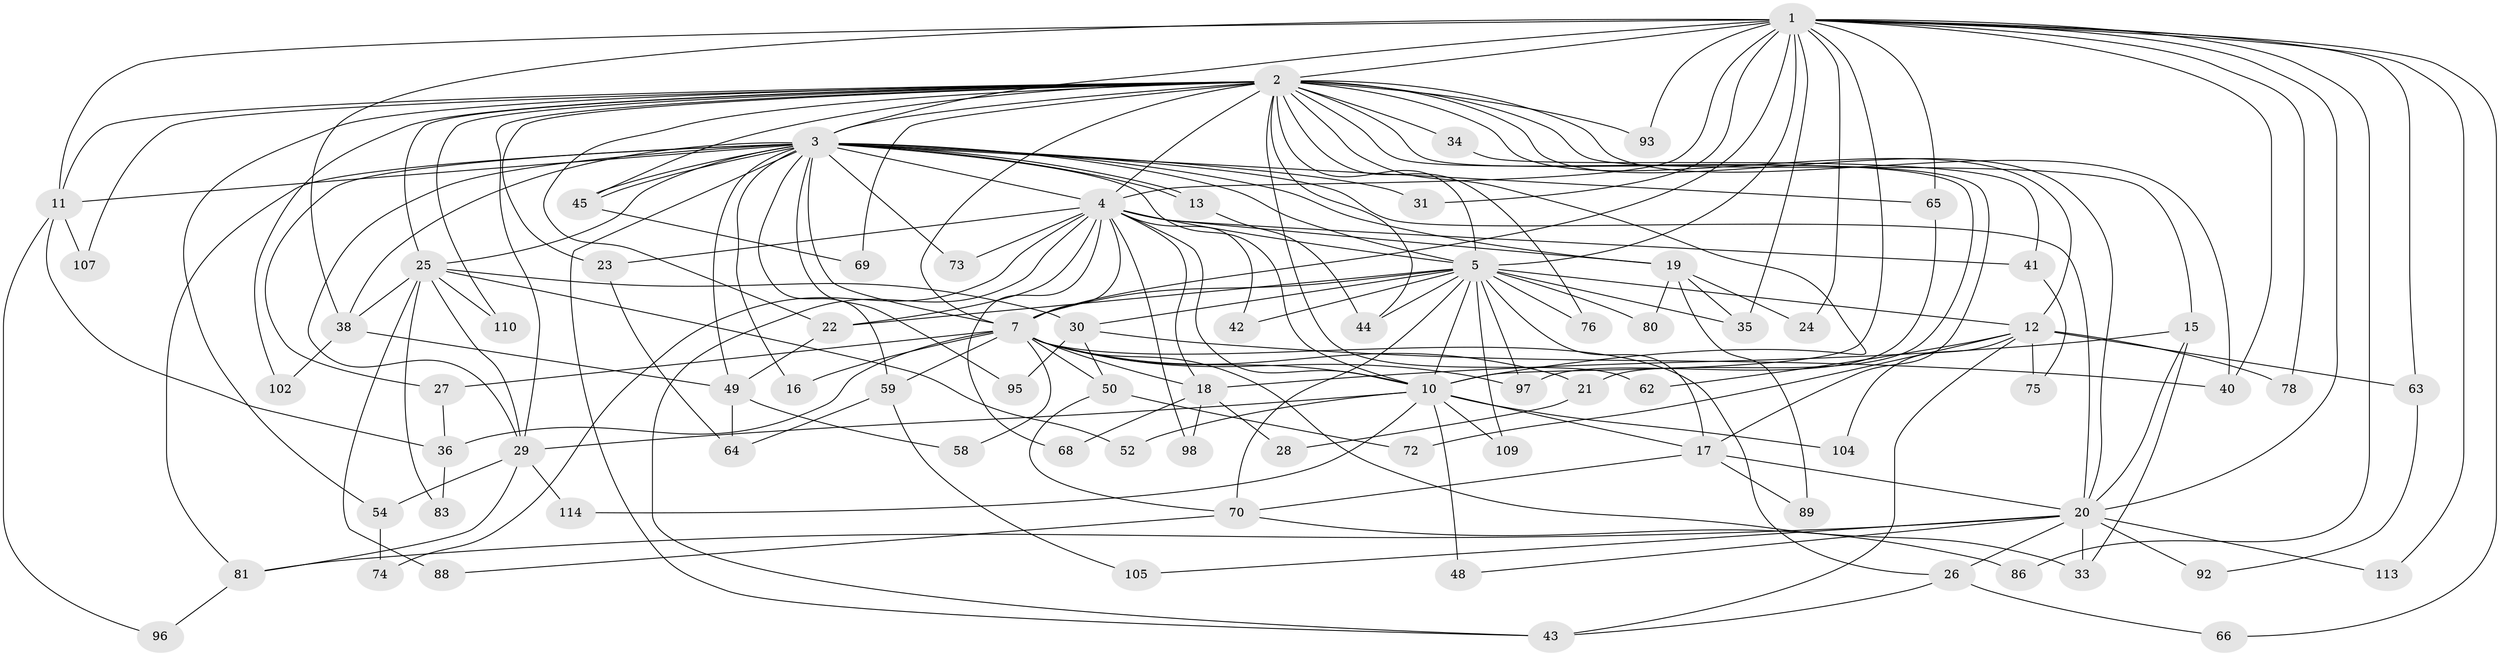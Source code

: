 // Generated by graph-tools (version 1.1) at 2025/51/02/27/25 19:51:53]
// undirected, 79 vertices, 186 edges
graph export_dot {
graph [start="1"]
  node [color=gray90,style=filled];
  1 [super="+8"];
  2 [super="+9"];
  3 [super="+87"];
  4 [super="+32"];
  5 [super="+6"];
  7 [super="+46"];
  10 [super="+14"];
  11 [super="+53"];
  12 [super="+51"];
  13 [super="+90"];
  15 [super="+37"];
  16;
  17 [super="+91"];
  18 [super="+101"];
  19 [super="+61"];
  20 [super="+79"];
  21;
  22 [super="+99"];
  23;
  24;
  25 [super="+85"];
  26 [super="+67"];
  27;
  28;
  29 [super="+60"];
  30 [super="+100"];
  31 [super="+39"];
  33 [super="+71"];
  34;
  35;
  36 [super="+55"];
  38 [super="+57"];
  40 [super="+47"];
  41;
  42;
  43 [super="+77"];
  44;
  45 [super="+56"];
  48 [super="+84"];
  49 [super="+111"];
  50;
  52;
  54;
  58;
  59 [super="+106"];
  62;
  63;
  64;
  65;
  66;
  68;
  69;
  70 [super="+82"];
  72;
  73;
  74;
  75;
  76;
  78 [super="+112"];
  80;
  81 [super="+94"];
  83;
  86;
  88 [super="+108"];
  89;
  92;
  93;
  95;
  96;
  97 [super="+103"];
  98;
  102;
  104;
  105;
  107;
  109;
  110;
  113;
  114;
  1 -- 2 [weight=4];
  1 -- 3 [weight=2];
  1 -- 4 [weight=2];
  1 -- 5 [weight=4];
  1 -- 7 [weight=3];
  1 -- 10 [weight=3];
  1 -- 11;
  1 -- 35;
  1 -- 63;
  1 -- 66;
  1 -- 86;
  1 -- 93;
  1 -- 65;
  1 -- 20;
  1 -- 24;
  1 -- 31 [weight=2];
  1 -- 40;
  1 -- 113;
  1 -- 78;
  1 -- 38;
  2 -- 3 [weight=2];
  2 -- 4 [weight=2];
  2 -- 5 [weight=4];
  2 -- 7 [weight=2];
  2 -- 10 [weight=2];
  2 -- 12;
  2 -- 15 [weight=2];
  2 -- 17;
  2 -- 23;
  2 -- 25;
  2 -- 29;
  2 -- 44;
  2 -- 54;
  2 -- 62;
  2 -- 69;
  2 -- 93;
  2 -- 107;
  2 -- 110;
  2 -- 76;
  2 -- 20;
  2 -- 21;
  2 -- 22;
  2 -- 34;
  2 -- 102;
  2 -- 45;
  2 -- 11;
  2 -- 40;
  3 -- 4;
  3 -- 5 [weight=2];
  3 -- 7;
  3 -- 10;
  3 -- 11;
  3 -- 13;
  3 -- 13;
  3 -- 16;
  3 -- 19;
  3 -- 25;
  3 -- 27;
  3 -- 31;
  3 -- 38;
  3 -- 43;
  3 -- 45;
  3 -- 45;
  3 -- 49;
  3 -- 59;
  3 -- 65;
  3 -- 73;
  3 -- 95;
  3 -- 29;
  3 -- 81;
  3 -- 20;
  4 -- 5 [weight=2];
  4 -- 7;
  4 -- 10;
  4 -- 18;
  4 -- 19;
  4 -- 22;
  4 -- 23 [weight=2];
  4 -- 41;
  4 -- 42;
  4 -- 43;
  4 -- 68;
  4 -- 73;
  4 -- 74;
  4 -- 98;
  5 -- 7 [weight=2];
  5 -- 10 [weight=2];
  5 -- 12 [weight=2];
  5 -- 42;
  5 -- 70;
  5 -- 76;
  5 -- 80;
  5 -- 109;
  5 -- 35;
  5 -- 44;
  5 -- 30 [weight=2];
  5 -- 97;
  5 -- 17;
  5 -- 22;
  7 -- 10;
  7 -- 16;
  7 -- 18;
  7 -- 21;
  7 -- 26;
  7 -- 27;
  7 -- 33;
  7 -- 36;
  7 -- 58;
  7 -- 59;
  7 -- 97;
  7 -- 50;
  10 -- 17;
  10 -- 29;
  10 -- 48 [weight=2];
  10 -- 52;
  10 -- 104;
  10 -- 109;
  10 -- 114;
  11 -- 36;
  11 -- 107;
  11 -- 96;
  12 -- 62;
  12 -- 78 [weight=2];
  12 -- 72;
  12 -- 75;
  12 -- 104;
  12 -- 63;
  12 -- 43;
  13 -- 44;
  15 -- 33;
  15 -- 18;
  15 -- 20;
  17 -- 20;
  17 -- 89;
  17 -- 70;
  18 -- 28;
  18 -- 68;
  18 -- 98;
  19 -- 24;
  19 -- 80;
  19 -- 89;
  19 -- 35;
  20 -- 26;
  20 -- 33;
  20 -- 48;
  20 -- 81;
  20 -- 92;
  20 -- 105;
  20 -- 113;
  21 -- 28;
  22 -- 49;
  23 -- 64;
  25 -- 30;
  25 -- 38;
  25 -- 52;
  25 -- 83;
  25 -- 88 [weight=2];
  25 -- 110;
  25 -- 29;
  26 -- 66;
  26 -- 43;
  27 -- 36;
  29 -- 54;
  29 -- 81;
  29 -- 114;
  30 -- 40;
  30 -- 50;
  30 -- 95;
  34 -- 41;
  36 -- 83;
  38 -- 102;
  38 -- 49;
  41 -- 75;
  45 -- 69;
  49 -- 58;
  49 -- 64;
  50 -- 70;
  50 -- 72;
  54 -- 74;
  59 -- 105;
  59 -- 64;
  63 -- 92;
  65 -- 97;
  70 -- 86;
  70 -- 88;
  81 -- 96;
}
